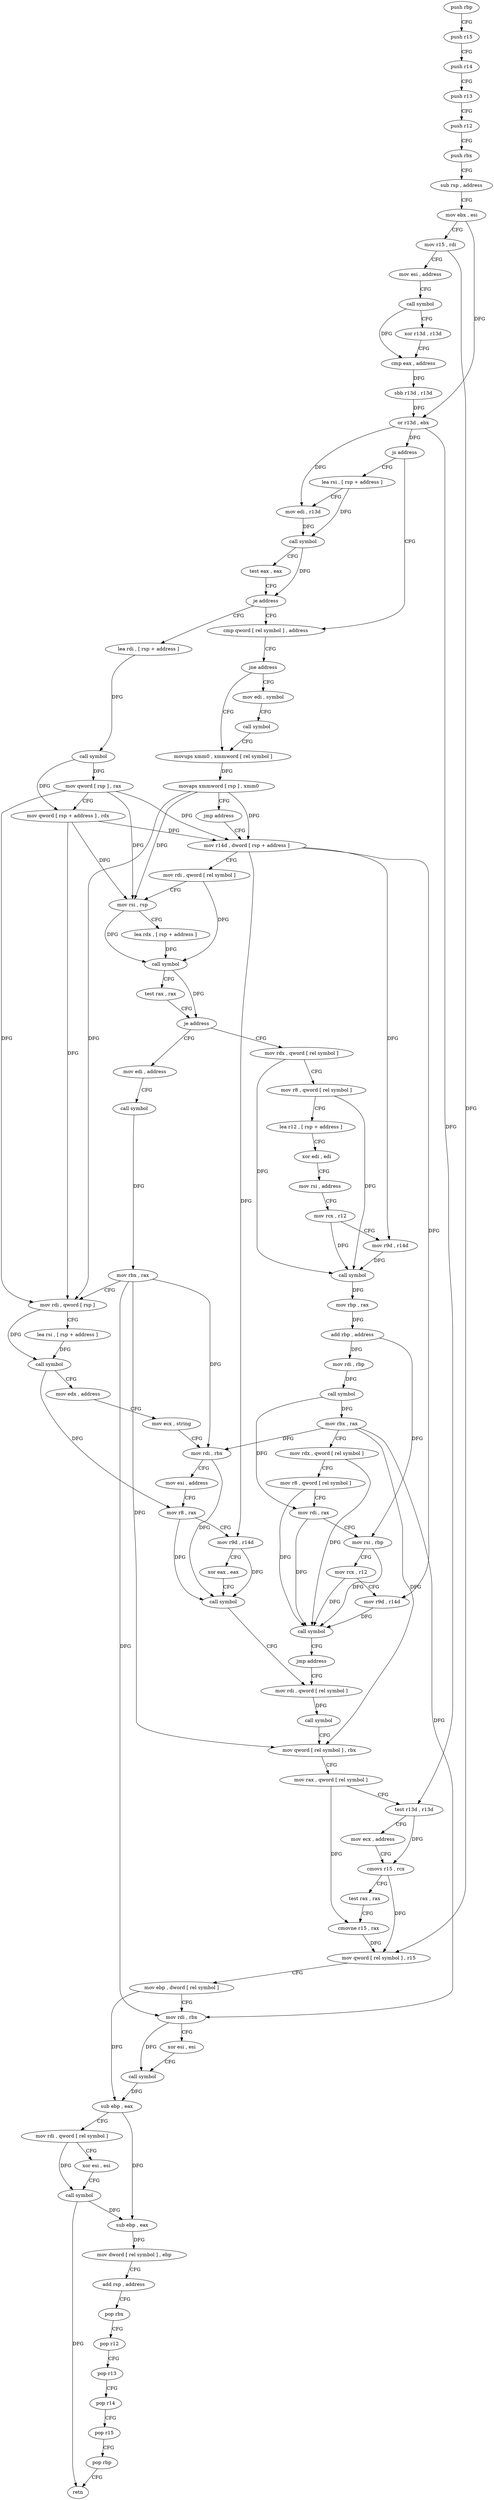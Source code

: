 digraph "func" {
"4208528" [label = "push rbp" ]
"4208529" [label = "push r15" ]
"4208531" [label = "push r14" ]
"4208533" [label = "push r13" ]
"4208535" [label = "push r12" ]
"4208537" [label = "push rbx" ]
"4208538" [label = "sub rsp , address" ]
"4208545" [label = "mov ebx , esi" ]
"4208547" [label = "mov r15 , rdi" ]
"4208550" [label = "mov esi , address" ]
"4208555" [label = "call symbol" ]
"4208560" [label = "xor r13d , r13d" ]
"4208563" [label = "cmp eax , address" ]
"4208566" [label = "sbb r13d , r13d" ]
"4208569" [label = "or r13d , ebx" ]
"4208572" [label = "js address" ]
"4208591" [label = "cmp qword [ rel symbol ] , address" ]
"4208574" [label = "lea rsi , [ rsp + address ]" ]
"4208599" [label = "jne address" ]
"4208611" [label = "movups xmm0 , xmmword [ rel symbol ]" ]
"4208601" [label = "mov edi , symbol" ]
"4208579" [label = "mov edi , r13d" ]
"4208582" [label = "call symbol" ]
"4208587" [label = "test eax , eax" ]
"4208589" [label = "je address" ]
"4208624" [label = "lea rdi , [ rsp + address ]" ]
"4208618" [label = "movaps xmmword [ rsp ] , xmm0" ]
"4208622" [label = "jmp address" ]
"4208643" [label = "mov r14d , dword [ rsp + address ]" ]
"4208606" [label = "call symbol" ]
"4208629" [label = "call symbol" ]
"4208634" [label = "mov qword [ rsp ] , rax" ]
"4208638" [label = "mov qword [ rsp + address ] , rdx" ]
"4208648" [label = "mov rdi , qword [ rel symbol ]" ]
"4208655" [label = "mov rsi , rsp" ]
"4208658" [label = "lea rdx , [ rsp + address ]" ]
"4208663" [label = "call symbol" ]
"4208668" [label = "test rax , rax" ]
"4208671" [label = "je address" ]
"4208763" [label = "mov edi , address" ]
"4208673" [label = "mov rdx , qword [ rel symbol ]" ]
"4208768" [label = "call symbol" ]
"4208773" [label = "mov rbx , rax" ]
"4208776" [label = "mov rdi , qword [ rsp ]" ]
"4208780" [label = "lea rsi , [ rsp + address ]" ]
"4208785" [label = "call symbol" ]
"4208790" [label = "mov edx , address" ]
"4208795" [label = "mov ecx , string" ]
"4208800" [label = "mov rdi , rbx" ]
"4208803" [label = "mov esi , address" ]
"4208808" [label = "mov r8 , rax" ]
"4208811" [label = "mov r9d , r14d" ]
"4208814" [label = "xor eax , eax" ]
"4208816" [label = "call symbol" ]
"4208821" [label = "mov rdi , qword [ rel symbol ]" ]
"4208680" [label = "mov r8 , qword [ rel symbol ]" ]
"4208687" [label = "lea r12 , [ rsp + address ]" ]
"4208692" [label = "xor edi , edi" ]
"4208694" [label = "mov rsi , address" ]
"4208701" [label = "mov rcx , r12" ]
"4208704" [label = "mov r9d , r14d" ]
"4208707" [label = "call symbol" ]
"4208712" [label = "mov rbp , rax" ]
"4208715" [label = "add rbp , address" ]
"4208719" [label = "mov rdi , rbp" ]
"4208722" [label = "call symbol" ]
"4208727" [label = "mov rbx , rax" ]
"4208730" [label = "mov rdx , qword [ rel symbol ]" ]
"4208737" [label = "mov r8 , qword [ rel symbol ]" ]
"4208744" [label = "mov rdi , rax" ]
"4208747" [label = "mov rsi , rbp" ]
"4208750" [label = "mov rcx , r12" ]
"4208753" [label = "mov r9d , r14d" ]
"4208756" [label = "call symbol" ]
"4208761" [label = "jmp address" ]
"4208828" [label = "call symbol" ]
"4208833" [label = "mov qword [ rel symbol ] , rbx" ]
"4208840" [label = "mov rax , qword [ rel symbol ]" ]
"4208847" [label = "test r13d , r13d" ]
"4208850" [label = "mov ecx , address" ]
"4208855" [label = "cmovs r15 , rcx" ]
"4208859" [label = "test rax , rax" ]
"4208862" [label = "cmovne r15 , rax" ]
"4208866" [label = "mov qword [ rel symbol ] , r15" ]
"4208873" [label = "mov ebp , dword [ rel symbol ]" ]
"4208879" [label = "mov rdi , rbx" ]
"4208882" [label = "xor esi , esi" ]
"4208884" [label = "call symbol" ]
"4208889" [label = "sub ebp , eax" ]
"4208891" [label = "mov rdi , qword [ rel symbol ]" ]
"4208898" [label = "xor esi , esi" ]
"4208900" [label = "call symbol" ]
"4208905" [label = "sub ebp , eax" ]
"4208907" [label = "mov dword [ rel symbol ] , ebp" ]
"4208913" [label = "add rsp , address" ]
"4208920" [label = "pop rbx" ]
"4208921" [label = "pop r12" ]
"4208923" [label = "pop r13" ]
"4208925" [label = "pop r14" ]
"4208927" [label = "pop r15" ]
"4208929" [label = "pop rbp" ]
"4208930" [label = "retn" ]
"4208528" -> "4208529" [ label = "CFG" ]
"4208529" -> "4208531" [ label = "CFG" ]
"4208531" -> "4208533" [ label = "CFG" ]
"4208533" -> "4208535" [ label = "CFG" ]
"4208535" -> "4208537" [ label = "CFG" ]
"4208537" -> "4208538" [ label = "CFG" ]
"4208538" -> "4208545" [ label = "CFG" ]
"4208545" -> "4208547" [ label = "CFG" ]
"4208545" -> "4208569" [ label = "DFG" ]
"4208547" -> "4208550" [ label = "CFG" ]
"4208547" -> "4208866" [ label = "DFG" ]
"4208550" -> "4208555" [ label = "CFG" ]
"4208555" -> "4208560" [ label = "CFG" ]
"4208555" -> "4208563" [ label = "DFG" ]
"4208560" -> "4208563" [ label = "CFG" ]
"4208563" -> "4208566" [ label = "DFG" ]
"4208566" -> "4208569" [ label = "DFG" ]
"4208569" -> "4208572" [ label = "DFG" ]
"4208569" -> "4208579" [ label = "DFG" ]
"4208569" -> "4208847" [ label = "DFG" ]
"4208572" -> "4208591" [ label = "CFG" ]
"4208572" -> "4208574" [ label = "CFG" ]
"4208591" -> "4208599" [ label = "CFG" ]
"4208574" -> "4208579" [ label = "CFG" ]
"4208574" -> "4208582" [ label = "DFG" ]
"4208599" -> "4208611" [ label = "CFG" ]
"4208599" -> "4208601" [ label = "CFG" ]
"4208611" -> "4208618" [ label = "DFG" ]
"4208601" -> "4208606" [ label = "CFG" ]
"4208579" -> "4208582" [ label = "DFG" ]
"4208582" -> "4208587" [ label = "CFG" ]
"4208582" -> "4208589" [ label = "DFG" ]
"4208587" -> "4208589" [ label = "CFG" ]
"4208589" -> "4208624" [ label = "CFG" ]
"4208589" -> "4208591" [ label = "CFG" ]
"4208624" -> "4208629" [ label = "DFG" ]
"4208618" -> "4208622" [ label = "CFG" ]
"4208618" -> "4208643" [ label = "DFG" ]
"4208618" -> "4208776" [ label = "DFG" ]
"4208618" -> "4208655" [ label = "DFG" ]
"4208622" -> "4208643" [ label = "CFG" ]
"4208643" -> "4208648" [ label = "CFG" ]
"4208643" -> "4208811" [ label = "DFG" ]
"4208643" -> "4208704" [ label = "DFG" ]
"4208643" -> "4208753" [ label = "DFG" ]
"4208606" -> "4208611" [ label = "CFG" ]
"4208629" -> "4208634" [ label = "DFG" ]
"4208629" -> "4208638" [ label = "DFG" ]
"4208634" -> "4208638" [ label = "CFG" ]
"4208634" -> "4208643" [ label = "DFG" ]
"4208634" -> "4208655" [ label = "DFG" ]
"4208634" -> "4208776" [ label = "DFG" ]
"4208638" -> "4208643" [ label = "DFG" ]
"4208638" -> "4208655" [ label = "DFG" ]
"4208638" -> "4208776" [ label = "DFG" ]
"4208648" -> "4208655" [ label = "CFG" ]
"4208648" -> "4208663" [ label = "DFG" ]
"4208655" -> "4208658" [ label = "CFG" ]
"4208655" -> "4208663" [ label = "DFG" ]
"4208658" -> "4208663" [ label = "DFG" ]
"4208663" -> "4208668" [ label = "CFG" ]
"4208663" -> "4208671" [ label = "DFG" ]
"4208668" -> "4208671" [ label = "CFG" ]
"4208671" -> "4208763" [ label = "CFG" ]
"4208671" -> "4208673" [ label = "CFG" ]
"4208763" -> "4208768" [ label = "CFG" ]
"4208673" -> "4208680" [ label = "CFG" ]
"4208673" -> "4208707" [ label = "DFG" ]
"4208768" -> "4208773" [ label = "DFG" ]
"4208773" -> "4208776" [ label = "CFG" ]
"4208773" -> "4208800" [ label = "DFG" ]
"4208773" -> "4208833" [ label = "DFG" ]
"4208773" -> "4208879" [ label = "DFG" ]
"4208776" -> "4208780" [ label = "CFG" ]
"4208776" -> "4208785" [ label = "DFG" ]
"4208780" -> "4208785" [ label = "DFG" ]
"4208785" -> "4208790" [ label = "CFG" ]
"4208785" -> "4208808" [ label = "DFG" ]
"4208790" -> "4208795" [ label = "CFG" ]
"4208795" -> "4208800" [ label = "CFG" ]
"4208800" -> "4208803" [ label = "CFG" ]
"4208800" -> "4208816" [ label = "DFG" ]
"4208803" -> "4208808" [ label = "CFG" ]
"4208808" -> "4208811" [ label = "CFG" ]
"4208808" -> "4208816" [ label = "DFG" ]
"4208811" -> "4208814" [ label = "CFG" ]
"4208811" -> "4208816" [ label = "DFG" ]
"4208814" -> "4208816" [ label = "CFG" ]
"4208816" -> "4208821" [ label = "CFG" ]
"4208821" -> "4208828" [ label = "DFG" ]
"4208680" -> "4208687" [ label = "CFG" ]
"4208680" -> "4208707" [ label = "DFG" ]
"4208687" -> "4208692" [ label = "CFG" ]
"4208692" -> "4208694" [ label = "CFG" ]
"4208694" -> "4208701" [ label = "CFG" ]
"4208701" -> "4208704" [ label = "CFG" ]
"4208701" -> "4208707" [ label = "DFG" ]
"4208704" -> "4208707" [ label = "DFG" ]
"4208707" -> "4208712" [ label = "DFG" ]
"4208712" -> "4208715" [ label = "DFG" ]
"4208715" -> "4208719" [ label = "DFG" ]
"4208715" -> "4208747" [ label = "DFG" ]
"4208719" -> "4208722" [ label = "DFG" ]
"4208722" -> "4208727" [ label = "DFG" ]
"4208722" -> "4208744" [ label = "DFG" ]
"4208727" -> "4208730" [ label = "CFG" ]
"4208727" -> "4208800" [ label = "DFG" ]
"4208727" -> "4208833" [ label = "DFG" ]
"4208727" -> "4208879" [ label = "DFG" ]
"4208730" -> "4208737" [ label = "CFG" ]
"4208730" -> "4208756" [ label = "DFG" ]
"4208737" -> "4208744" [ label = "CFG" ]
"4208737" -> "4208756" [ label = "DFG" ]
"4208744" -> "4208747" [ label = "CFG" ]
"4208744" -> "4208756" [ label = "DFG" ]
"4208747" -> "4208750" [ label = "CFG" ]
"4208747" -> "4208756" [ label = "DFG" ]
"4208750" -> "4208753" [ label = "CFG" ]
"4208750" -> "4208756" [ label = "DFG" ]
"4208753" -> "4208756" [ label = "DFG" ]
"4208756" -> "4208761" [ label = "CFG" ]
"4208761" -> "4208821" [ label = "CFG" ]
"4208828" -> "4208833" [ label = "CFG" ]
"4208833" -> "4208840" [ label = "CFG" ]
"4208840" -> "4208847" [ label = "CFG" ]
"4208840" -> "4208862" [ label = "DFG" ]
"4208847" -> "4208850" [ label = "CFG" ]
"4208847" -> "4208855" [ label = "DFG" ]
"4208850" -> "4208855" [ label = "CFG" ]
"4208855" -> "4208859" [ label = "CFG" ]
"4208855" -> "4208866" [ label = "DFG" ]
"4208859" -> "4208862" [ label = "CFG" ]
"4208862" -> "4208866" [ label = "DFG" ]
"4208866" -> "4208873" [ label = "CFG" ]
"4208873" -> "4208879" [ label = "CFG" ]
"4208873" -> "4208889" [ label = "DFG" ]
"4208879" -> "4208882" [ label = "CFG" ]
"4208879" -> "4208884" [ label = "DFG" ]
"4208882" -> "4208884" [ label = "CFG" ]
"4208884" -> "4208889" [ label = "DFG" ]
"4208889" -> "4208891" [ label = "CFG" ]
"4208889" -> "4208905" [ label = "DFG" ]
"4208891" -> "4208898" [ label = "CFG" ]
"4208891" -> "4208900" [ label = "DFG" ]
"4208898" -> "4208900" [ label = "CFG" ]
"4208900" -> "4208905" [ label = "DFG" ]
"4208900" -> "4208930" [ label = "DFG" ]
"4208905" -> "4208907" [ label = "DFG" ]
"4208907" -> "4208913" [ label = "CFG" ]
"4208913" -> "4208920" [ label = "CFG" ]
"4208920" -> "4208921" [ label = "CFG" ]
"4208921" -> "4208923" [ label = "CFG" ]
"4208923" -> "4208925" [ label = "CFG" ]
"4208925" -> "4208927" [ label = "CFG" ]
"4208927" -> "4208929" [ label = "CFG" ]
"4208929" -> "4208930" [ label = "CFG" ]
}
